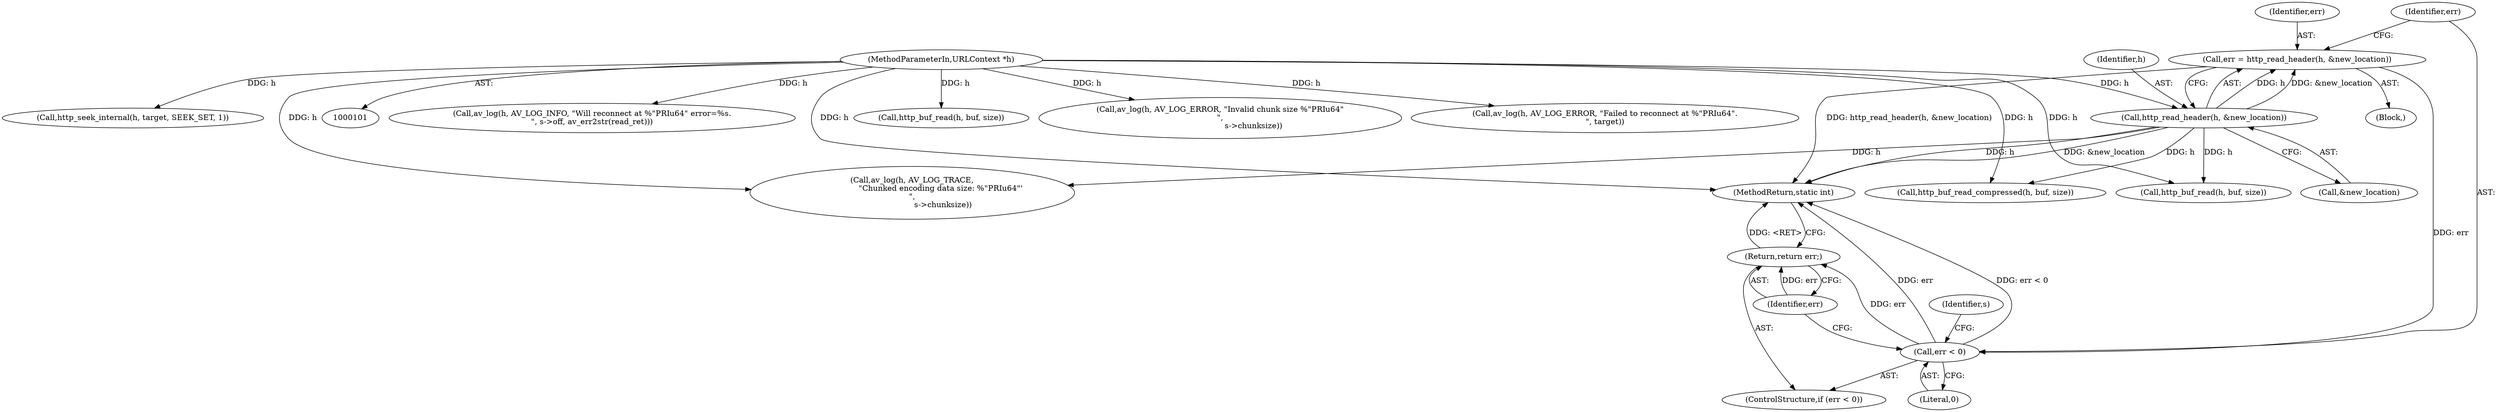 digraph "0_FFmpeg_2a05c8f813de6f2278827734bf8102291e7484aa_4@API" {
"1000133" [label="(Call,err = http_read_header(h, &new_location))"];
"1000135" [label="(Call,http_read_header(h, &new_location))"];
"1000102" [label="(MethodParameterIn,URLContext *h)"];
"1000140" [label="(Call,err < 0)"];
"1000143" [label="(Return,return err;)"];
"1000133" [label="(Call,err = http_read_header(h, &new_location))"];
"1000143" [label="(Return,return err;)"];
"1000137" [label="(Call,&new_location)"];
"1000141" [label="(Identifier,err)"];
"1000134" [label="(Identifier,err)"];
"1000184" [label="(Call,av_log(h, AV_LOG_TRACE,\n                       \"Chunked encoding data size: %\"PRIu64\"'\n\",\n                         s->chunksize))"];
"1000309" [label="(Call,av_log(h, AV_LOG_INFO, \"Will reconnect at %\"PRIu64\" error=%s.\n\", s->off, av_err2str(read_ret)))"];
"1000140" [label="(Call,err < 0)"];
"1000142" [label="(Literal,0)"];
"1000234" [label="(Call,http_buf_read(h, buf, size))"];
"1000144" [label="(Identifier,err)"];
"1000370" [label="(MethodReturn,static int)"];
"1000135" [label="(Call,http_read_header(h, &new_location))"];
"1000358" [label="(Call,http_buf_read(h, buf, size))"];
"1000139" [label="(ControlStructure,if (err < 0))"];
"1000206" [label="(Call,av_log(h, AV_LOG_ERROR, \"Invalid chunk size %\"PRIu64\"\n\",\n                           s->chunksize))"];
"1000148" [label="(Identifier,s)"];
"1000228" [label="(Call,http_buf_read_compressed(h, buf, size))"];
"1000102" [label="(MethodParameterIn,URLContext *h)"];
"1000349" [label="(Call,av_log(h, AV_LOG_ERROR, \"Failed to reconnect at %\"PRIu64\".\n\", target))"];
"1000132" [label="(Block,)"];
"1000339" [label="(Call,http_seek_internal(h, target, SEEK_SET, 1))"];
"1000136" [label="(Identifier,h)"];
"1000133" -> "1000132"  [label="AST: "];
"1000133" -> "1000135"  [label="CFG: "];
"1000134" -> "1000133"  [label="AST: "];
"1000135" -> "1000133"  [label="AST: "];
"1000141" -> "1000133"  [label="CFG: "];
"1000133" -> "1000370"  [label="DDG: http_read_header(h, &new_location)"];
"1000135" -> "1000133"  [label="DDG: h"];
"1000135" -> "1000133"  [label="DDG: &new_location"];
"1000133" -> "1000140"  [label="DDG: err"];
"1000135" -> "1000137"  [label="CFG: "];
"1000136" -> "1000135"  [label="AST: "];
"1000137" -> "1000135"  [label="AST: "];
"1000135" -> "1000370"  [label="DDG: h"];
"1000135" -> "1000370"  [label="DDG: &new_location"];
"1000102" -> "1000135"  [label="DDG: h"];
"1000135" -> "1000184"  [label="DDG: h"];
"1000135" -> "1000228"  [label="DDG: h"];
"1000135" -> "1000234"  [label="DDG: h"];
"1000102" -> "1000101"  [label="AST: "];
"1000102" -> "1000370"  [label="DDG: h"];
"1000102" -> "1000184"  [label="DDG: h"];
"1000102" -> "1000206"  [label="DDG: h"];
"1000102" -> "1000228"  [label="DDG: h"];
"1000102" -> "1000234"  [label="DDG: h"];
"1000102" -> "1000309"  [label="DDG: h"];
"1000102" -> "1000339"  [label="DDG: h"];
"1000102" -> "1000349"  [label="DDG: h"];
"1000102" -> "1000358"  [label="DDG: h"];
"1000140" -> "1000139"  [label="AST: "];
"1000140" -> "1000142"  [label="CFG: "];
"1000141" -> "1000140"  [label="AST: "];
"1000142" -> "1000140"  [label="AST: "];
"1000144" -> "1000140"  [label="CFG: "];
"1000148" -> "1000140"  [label="CFG: "];
"1000140" -> "1000370"  [label="DDG: err"];
"1000140" -> "1000370"  [label="DDG: err < 0"];
"1000140" -> "1000143"  [label="DDG: err"];
"1000143" -> "1000139"  [label="AST: "];
"1000143" -> "1000144"  [label="CFG: "];
"1000144" -> "1000143"  [label="AST: "];
"1000370" -> "1000143"  [label="CFG: "];
"1000143" -> "1000370"  [label="DDG: <RET>"];
"1000144" -> "1000143"  [label="DDG: err"];
}
